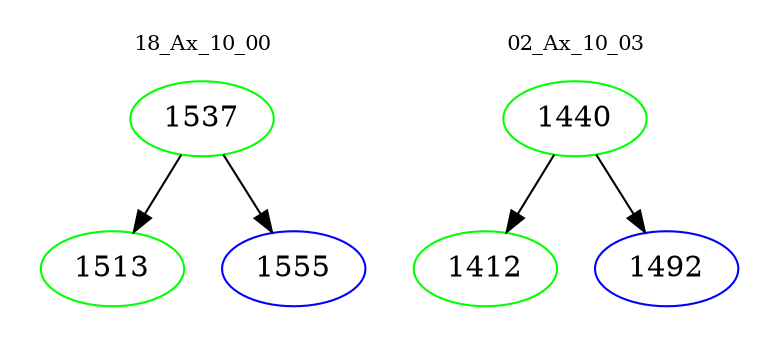 digraph{
subgraph cluster_0 {
color = white
label = "18_Ax_10_00";
fontsize=10;
T0_1537 [label="1537", color="green"]
T0_1537 -> T0_1513 [color="black"]
T0_1513 [label="1513", color="green"]
T0_1537 -> T0_1555 [color="black"]
T0_1555 [label="1555", color="blue"]
}
subgraph cluster_1 {
color = white
label = "02_Ax_10_03";
fontsize=10;
T1_1440 [label="1440", color="green"]
T1_1440 -> T1_1412 [color="black"]
T1_1412 [label="1412", color="green"]
T1_1440 -> T1_1492 [color="black"]
T1_1492 [label="1492", color="blue"]
}
}
